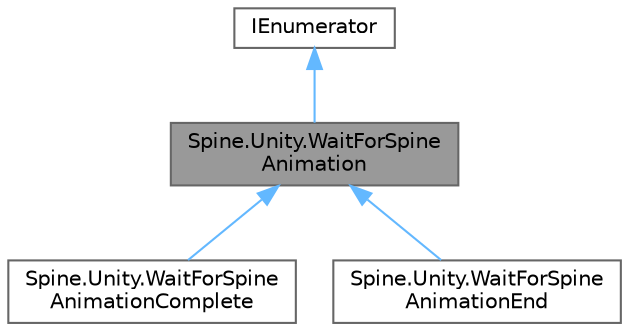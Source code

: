 digraph "Spine.Unity.WaitForSpineAnimation"
{
 // LATEX_PDF_SIZE
  bgcolor="transparent";
  edge [fontname=Helvetica,fontsize=10,labelfontname=Helvetica,labelfontsize=10];
  node [fontname=Helvetica,fontsize=10,shape=box,height=0.2,width=0.4];
  Node1 [id="Node000001",label="Spine.Unity.WaitForSpine\lAnimation",height=0.2,width=0.4,color="gray40", fillcolor="grey60", style="filled", fontcolor="black",tooltip="Use this as a condition-blocking yield instruction for Unity Coroutines. The routine will pause until..."];
  Node2 -> Node1 [id="edge1_Node000001_Node000002",dir="back",color="steelblue1",style="solid",tooltip=" "];
  Node2 [id="Node000002",label="IEnumerator",height=0.2,width=0.4,color="gray40", fillcolor="white", style="filled",tooltip=" "];
  Node1 -> Node3 [id="edge2_Node000001_Node000003",dir="back",color="steelblue1",style="solid",tooltip=" "];
  Node3 [id="Node000003",label="Spine.Unity.WaitForSpine\lAnimationComplete",height=0.2,width=0.4,color="gray40", fillcolor="white", style="filled",URL="$class_spine_1_1_unity_1_1_wait_for_spine_animation_complete.html",tooltip="Use this as a condition-blocking yield instruction for Unity Coroutines. The routine will pause until..."];
  Node1 -> Node4 [id="edge3_Node000001_Node000004",dir="back",color="steelblue1",style="solid",tooltip=" "];
  Node4 [id="Node000004",label="Spine.Unity.WaitForSpine\lAnimationEnd",height=0.2,width=0.4,color="gray40", fillcolor="white", style="filled",URL="$class_spine_1_1_unity_1_1_wait_for_spine_animation_end.html",tooltip="Use this as a condition-blocking yield instruction for Unity Coroutines. The routine will pause until..."];
}
